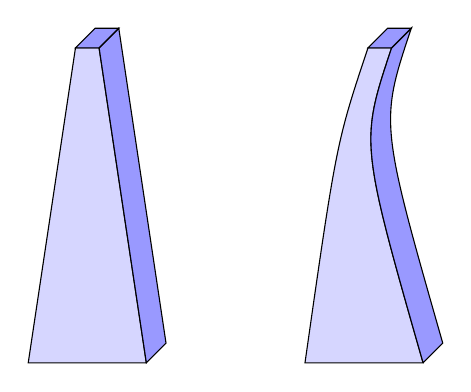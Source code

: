 % taperedBeam.tikz

\begin{tikzpicture}[>=latex]
\tikzstyle{bluefill} = [fill=blue!20,fill opacity=0.8,draw=black]
\tikzstyle{sidefill} = [fill=blue!50,fill opacity=0.8,draw=black]
\tikzstyle{ann} = [fill=white,inner sep=1pt]
%% define dimensions
\def\a{0.2}		%
\def\b{1.5}		%
\def\l{4.0}		% length of beam
\def\d{0.2}		% beam displacement
\def\cx{2.0*\d}
\def\cy{6.0*\d}
\def\ccx{-\b/2*\ccf}
\def\ccy{\ccf}
\def\s{-0.35}	% spacing for dimension annotations
\def\w{1.0}		% width of beam
\def\wx{\w/4}	% offset to represent 3D perspective
\def\wy{\w/4}	% offset to represent 3D perspective

\filldraw[bluefill]
(-\b/2,0) -- (-\b*\a/2,\l) -- (\b*\a/2,\l) -- (\b/2,0) -- cycle;
% side face
\filldraw[sidefill]
(\b/2,0) -- (\b/2+\wx,\wy) -- (\a*\b/2+\wx,\l+\wy) -- (\a*\b/2,\l) -- cycle;
% top face
\filldraw[sidefill]
(\a*\b/2+\wx,\l+\wy) -- (-\a*\b/2+\wx,\l+\wy) -- 
(-\a*\b/2,\l) -- (\a*\b/2,\l) -- cycle;



\begin{scope}[xshift=100]
\filldraw[bluefill]
(-\b/2,0) .. controls (-\b*\a/2+\d-\cx,\l-\cy) .. (-\b*\a/2+\d,\l) 
-- (\b*\a/2+\d,\l) .. controls (\b*\a/2+\d-\cx,\l-\cy) ..(\b/2,0) 
-- cycle;
% side face
\filldraw[sidefill]
(\b/2,0) 
-- (\b/2+\wx,\wy) .. controls (\a*\b/2+\wx+\d-\cx,\l+\wy-\cy) .. (\a*\b/2+\d+\wx,\l+\wy) 
-- (\a*\b/2+\d,\l) .. controls (\a*\b/2+\d-\cx,\l-\cy) .. (\b/2,0);
% top face
\filldraw[sidefill]
(\a*\b/2+\wx+\d,\l+\wy) -- (-\a*\b/2+\wx+\d,\l+\wy) -- 
(-\a*\b/2+\d,\l) -- (\a*\b/2+\d,\l) -- cycle;
=\end{scope}
%% draw load
%\draw [<-] (\a*\b/2+\wx/2,\l+\wy/2) -- (\a*\b/2+\wx/2+1,\l+\wy/2) node[anchor=west] {$q$};
%% length dimension annotation
%\draw[|<->|] (-\b,0) -- node [ann] {$l$} (-\b,\l);
%% base dimension annotation
%\draw[|<->|] (-\b/2,-0.25) -- node [ann] {$b$} (\b/2,-0.25);
%% tip dimension
%\draw[->|](-\b/2,\l+\s) -- (-\a*\b/2,\l+\s);
%\draw[->|](\b/2,\l+\s) -- (\a*\b/2,\l+\s);
%\node[] at (0,\l+\s) {$ab$};
%% draw x axis
%\draw[->]  (0,0) -- (0,\l/3) node[anchor=south] {$x$};
%
%% try bent face
%\filldraw[bluefill]
%(-\b/2,0) -- (-\b*\a/2,\l) -- (\b*\a/2,\l) -- (\b/2,0) -- cycle;
%
%
\end{tikzpicture}
